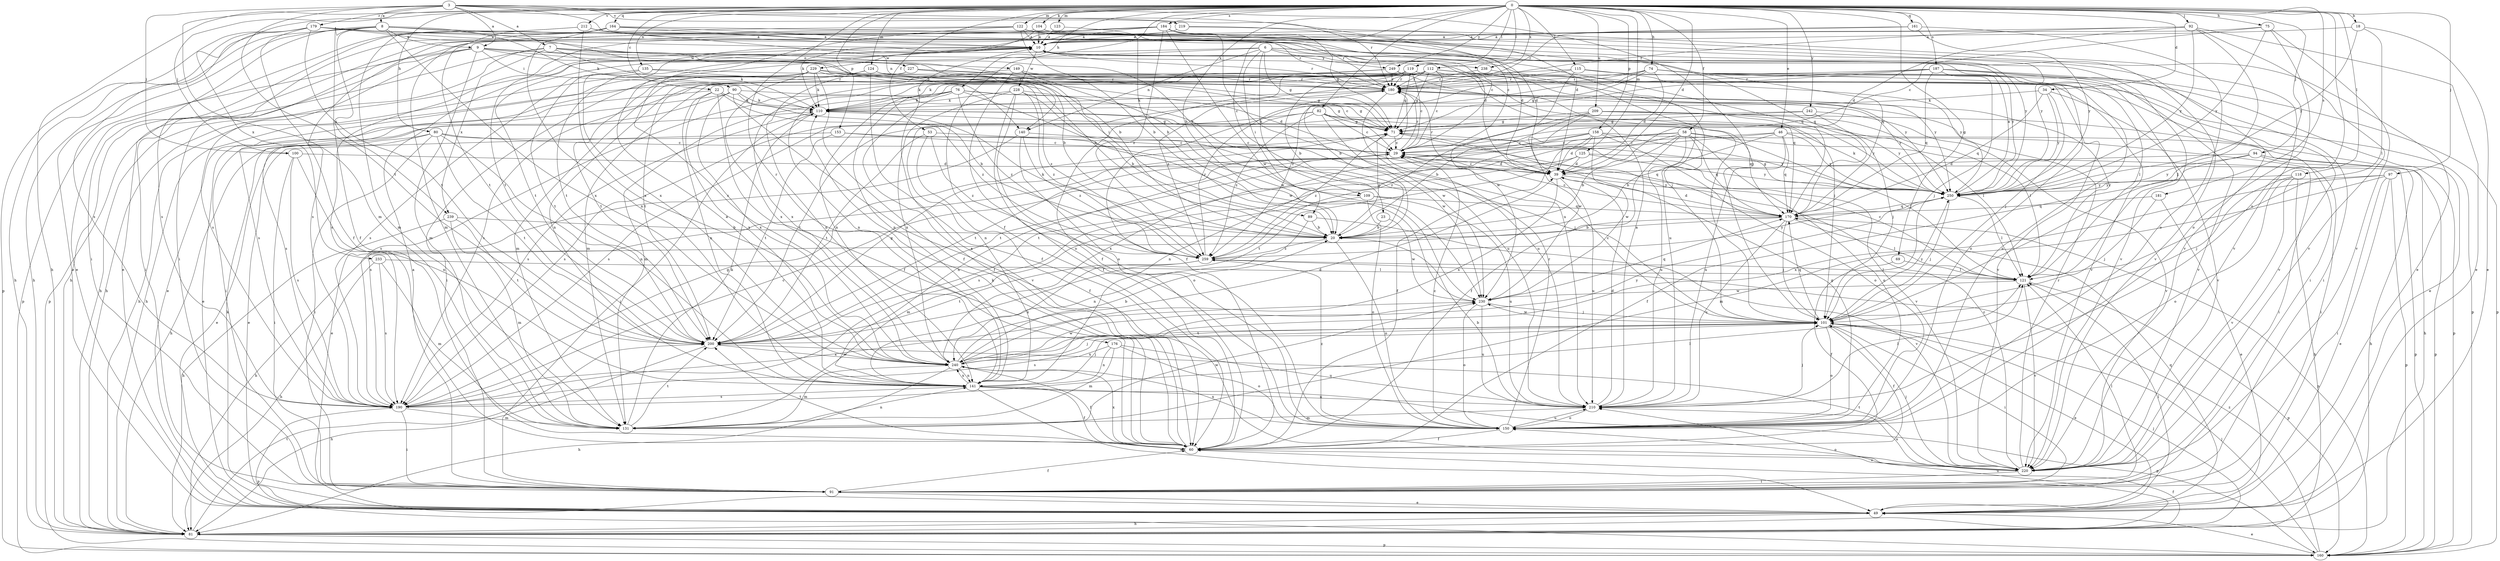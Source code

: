 strict digraph  {
0;
3;
6;
7;
8;
9;
10;
18;
20;
22;
23;
29;
34;
39;
46;
49;
53;
58;
60;
69;
71;
74;
75;
76;
80;
81;
82;
89;
90;
91;
92;
94;
97;
100;
101;
104;
109;
110;
112;
115;
118;
119;
121;
122;
123;
124;
125;
131;
135;
140;
141;
149;
150;
153;
158;
160;
161;
164;
170;
176;
179;
180;
181;
184;
187;
190;
200;
209;
210;
212;
219;
220;
227;
228;
229;
230;
233;
238;
239;
240;
242;
249;
250;
259;
0 -> 18  [label=b];
0 -> 20  [label=b];
0 -> 22  [label=c];
0 -> 23  [label=c];
0 -> 34  [label=d];
0 -> 39  [label=d];
0 -> 46  [label=e];
0 -> 53  [label=f];
0 -> 58  [label=f];
0 -> 60  [label=f];
0 -> 69  [label=g];
0 -> 74  [label=h];
0 -> 75  [label=h];
0 -> 76  [label=h];
0 -> 80  [label=h];
0 -> 81  [label=h];
0 -> 82  [label=i];
0 -> 92  [label=j];
0 -> 94  [label=j];
0 -> 97  [label=j];
0 -> 100  [label=j];
0 -> 104  [label=k];
0 -> 112  [label=l];
0 -> 115  [label=l];
0 -> 118  [label=l];
0 -> 119  [label=l];
0 -> 122  [label=m];
0 -> 123  [label=m];
0 -> 124  [label=m];
0 -> 125  [label=m];
0 -> 135  [label=n];
0 -> 153  [label=p];
0 -> 158  [label=p];
0 -> 161  [label=q];
0 -> 164  [label=q];
0 -> 176  [label=r];
0 -> 181  [label=s];
0 -> 184  [label=s];
0 -> 187  [label=s];
0 -> 209  [label=u];
0 -> 210  [label=u];
0 -> 212  [label=v];
0 -> 233  [label=x];
0 -> 238  [label=x];
0 -> 242  [label=y];
0 -> 249  [label=y];
3 -> 7  [label=a];
3 -> 8  [label=a];
3 -> 9  [label=a];
3 -> 39  [label=d];
3 -> 100  [label=j];
3 -> 101  [label=j];
3 -> 131  [label=m];
3 -> 140  [label=n];
3 -> 179  [label=r];
3 -> 180  [label=r];
3 -> 200  [label=t];
3 -> 219  [label=v];
6 -> 71  [label=g];
6 -> 81  [label=h];
6 -> 89  [label=i];
6 -> 101  [label=j];
6 -> 109  [label=k];
6 -> 140  [label=n];
6 -> 200  [label=t];
6 -> 220  [label=v];
6 -> 249  [label=y];
6 -> 250  [label=y];
7 -> 20  [label=b];
7 -> 81  [label=h];
7 -> 109  [label=k];
7 -> 110  [label=k];
7 -> 160  [label=p];
7 -> 238  [label=x];
7 -> 239  [label=x];
8 -> 9  [label=a];
8 -> 29  [label=c];
8 -> 49  [label=e];
8 -> 60  [label=f];
8 -> 81  [label=h];
8 -> 110  [label=k];
8 -> 140  [label=n];
8 -> 190  [label=s];
8 -> 220  [label=v];
8 -> 239  [label=x];
8 -> 240  [label=x];
9 -> 20  [label=b];
9 -> 89  [label=i];
9 -> 90  [label=i];
9 -> 91  [label=i];
9 -> 131  [label=m];
9 -> 149  [label=o];
9 -> 160  [label=p];
9 -> 190  [label=s];
9 -> 227  [label=w];
10 -> 180  [label=r];
10 -> 190  [label=s];
10 -> 200  [label=t];
10 -> 220  [label=v];
10 -> 228  [label=w];
10 -> 229  [label=w];
18 -> 10  [label=a];
18 -> 49  [label=e];
18 -> 121  [label=l];
18 -> 250  [label=y];
20 -> 71  [label=g];
20 -> 110  [label=k];
20 -> 150  [label=o];
20 -> 259  [label=z];
22 -> 49  [label=e];
22 -> 60  [label=f];
22 -> 110  [label=k];
22 -> 141  [label=n];
22 -> 240  [label=x];
22 -> 259  [label=z];
23 -> 20  [label=b];
23 -> 230  [label=w];
29 -> 39  [label=d];
29 -> 49  [label=e];
29 -> 141  [label=n];
29 -> 180  [label=r];
34 -> 101  [label=j];
34 -> 110  [label=k];
34 -> 170  [label=q];
34 -> 220  [label=v];
34 -> 250  [label=y];
39 -> 29  [label=c];
39 -> 180  [label=r];
39 -> 210  [label=u];
39 -> 240  [label=x];
39 -> 250  [label=y];
46 -> 20  [label=b];
46 -> 29  [label=c];
46 -> 81  [label=h];
46 -> 170  [label=q];
46 -> 200  [label=t];
46 -> 210  [label=u];
46 -> 250  [label=y];
49 -> 81  [label=h];
49 -> 110  [label=k];
49 -> 121  [label=l];
49 -> 170  [label=q];
53 -> 29  [label=c];
53 -> 60  [label=f];
53 -> 200  [label=t];
53 -> 259  [label=z];
58 -> 20  [label=b];
58 -> 29  [label=c];
58 -> 60  [label=f];
58 -> 91  [label=i];
58 -> 121  [label=l];
58 -> 141  [label=n];
58 -> 150  [label=o];
58 -> 170  [label=q];
58 -> 200  [label=t];
58 -> 210  [label=u];
60 -> 10  [label=a];
60 -> 110  [label=k];
60 -> 200  [label=t];
60 -> 220  [label=v];
60 -> 240  [label=x];
69 -> 60  [label=f];
69 -> 121  [label=l];
71 -> 29  [label=c];
71 -> 170  [label=q];
71 -> 259  [label=z];
74 -> 20  [label=b];
74 -> 39  [label=d];
74 -> 60  [label=f];
74 -> 71  [label=g];
74 -> 91  [label=i];
74 -> 121  [label=l];
74 -> 150  [label=o];
74 -> 180  [label=r];
74 -> 220  [label=v];
75 -> 10  [label=a];
75 -> 29  [label=c];
75 -> 150  [label=o];
75 -> 220  [label=v];
75 -> 250  [label=y];
76 -> 60  [label=f];
76 -> 71  [label=g];
76 -> 110  [label=k];
76 -> 131  [label=m];
76 -> 190  [label=s];
76 -> 210  [label=u];
76 -> 230  [label=w];
76 -> 259  [label=z];
80 -> 29  [label=c];
80 -> 49  [label=e];
80 -> 81  [label=h];
80 -> 91  [label=i];
80 -> 101  [label=j];
80 -> 141  [label=n];
80 -> 200  [label=t];
81 -> 60  [label=f];
81 -> 101  [label=j];
81 -> 160  [label=p];
81 -> 200  [label=t];
81 -> 210  [label=u];
82 -> 29  [label=c];
82 -> 71  [label=g];
82 -> 121  [label=l];
82 -> 190  [label=s];
82 -> 200  [label=t];
82 -> 230  [label=w];
82 -> 250  [label=y];
82 -> 259  [label=z];
89 -> 20  [label=b];
89 -> 141  [label=n];
89 -> 220  [label=v];
90 -> 20  [label=b];
90 -> 71  [label=g];
90 -> 91  [label=i];
90 -> 110  [label=k];
90 -> 190  [label=s];
90 -> 220  [label=v];
90 -> 240  [label=x];
91 -> 10  [label=a];
91 -> 49  [label=e];
91 -> 60  [label=f];
91 -> 121  [label=l];
92 -> 10  [label=a];
92 -> 39  [label=d];
92 -> 49  [label=e];
92 -> 101  [label=j];
92 -> 180  [label=r];
92 -> 220  [label=v];
92 -> 250  [label=y];
94 -> 39  [label=d];
94 -> 60  [label=f];
94 -> 81  [label=h];
94 -> 160  [label=p];
94 -> 250  [label=y];
97 -> 49  [label=e];
97 -> 91  [label=i];
97 -> 131  [label=m];
97 -> 160  [label=p];
97 -> 240  [label=x];
97 -> 250  [label=y];
100 -> 39  [label=d];
100 -> 91  [label=i];
100 -> 141  [label=n];
100 -> 190  [label=s];
101 -> 29  [label=c];
101 -> 49  [label=e];
101 -> 60  [label=f];
101 -> 91  [label=i];
101 -> 150  [label=o];
101 -> 170  [label=q];
101 -> 190  [label=s];
101 -> 200  [label=t];
101 -> 230  [label=w];
101 -> 250  [label=y];
104 -> 10  [label=a];
104 -> 49  [label=e];
104 -> 81  [label=h];
104 -> 110  [label=k];
104 -> 250  [label=y];
109 -> 131  [label=m];
109 -> 150  [label=o];
109 -> 170  [label=q];
109 -> 210  [label=u];
110 -> 71  [label=g];
110 -> 91  [label=i];
110 -> 170  [label=q];
110 -> 190  [label=s];
112 -> 29  [label=c];
112 -> 71  [label=g];
112 -> 91  [label=i];
112 -> 101  [label=j];
112 -> 110  [label=k];
112 -> 141  [label=n];
112 -> 180  [label=r];
112 -> 190  [label=s];
112 -> 210  [label=u];
112 -> 259  [label=z];
115 -> 49  [label=e];
115 -> 141  [label=n];
115 -> 180  [label=r];
115 -> 230  [label=w];
115 -> 250  [label=y];
118 -> 81  [label=h];
118 -> 101  [label=j];
118 -> 150  [label=o];
118 -> 220  [label=v];
118 -> 250  [label=y];
119 -> 20  [label=b];
119 -> 29  [label=c];
119 -> 60  [label=f];
119 -> 71  [label=g];
119 -> 110  [label=k];
119 -> 141  [label=n];
119 -> 150  [label=o];
119 -> 180  [label=r];
119 -> 200  [label=t];
119 -> 250  [label=y];
121 -> 29  [label=c];
121 -> 160  [label=p];
121 -> 180  [label=r];
121 -> 220  [label=v];
121 -> 230  [label=w];
122 -> 10  [label=a];
122 -> 20  [label=b];
122 -> 29  [label=c];
122 -> 39  [label=d];
122 -> 49  [label=e];
122 -> 180  [label=r];
122 -> 190  [label=s];
122 -> 240  [label=x];
123 -> 10  [label=a];
123 -> 20  [label=b];
124 -> 60  [label=f];
124 -> 71  [label=g];
124 -> 131  [label=m];
124 -> 141  [label=n];
124 -> 180  [label=r];
125 -> 39  [label=d];
125 -> 160  [label=p];
125 -> 190  [label=s];
125 -> 200  [label=t];
125 -> 250  [label=y];
131 -> 110  [label=k];
131 -> 141  [label=n];
131 -> 200  [label=t];
131 -> 230  [label=w];
135 -> 180  [label=r];
135 -> 190  [label=s];
135 -> 200  [label=t];
135 -> 220  [label=v];
140 -> 29  [label=c];
140 -> 150  [label=o];
140 -> 190  [label=s];
140 -> 259  [label=z];
141 -> 10  [label=a];
141 -> 49  [label=e];
141 -> 60  [label=f];
141 -> 101  [label=j];
141 -> 160  [label=p];
141 -> 190  [label=s];
141 -> 210  [label=u];
141 -> 240  [label=x];
149 -> 141  [label=n];
149 -> 150  [label=o];
149 -> 180  [label=r];
149 -> 220  [label=v];
149 -> 230  [label=w];
150 -> 29  [label=c];
150 -> 60  [label=f];
150 -> 71  [label=g];
150 -> 180  [label=r];
150 -> 210  [label=u];
150 -> 240  [label=x];
150 -> 259  [label=z];
153 -> 29  [label=c];
153 -> 49  [label=e];
153 -> 200  [label=t];
153 -> 220  [label=v];
158 -> 29  [label=c];
158 -> 39  [label=d];
158 -> 60  [label=f];
158 -> 91  [label=i];
158 -> 150  [label=o];
158 -> 200  [label=t];
158 -> 230  [label=w];
158 -> 240  [label=x];
158 -> 250  [label=y];
160 -> 49  [label=e];
160 -> 101  [label=j];
160 -> 259  [label=z];
161 -> 10  [label=a];
161 -> 150  [label=o];
161 -> 180  [label=r];
161 -> 250  [label=y];
164 -> 10  [label=a];
164 -> 91  [label=i];
164 -> 141  [label=n];
164 -> 180  [label=r];
164 -> 200  [label=t];
164 -> 250  [label=y];
170 -> 20  [label=b];
170 -> 29  [label=c];
170 -> 39  [label=d];
170 -> 81  [label=h];
170 -> 101  [label=j];
170 -> 121  [label=l];
170 -> 160  [label=p];
170 -> 210  [label=u];
176 -> 131  [label=m];
176 -> 141  [label=n];
176 -> 150  [label=o];
176 -> 210  [label=u];
176 -> 240  [label=x];
179 -> 10  [label=a];
179 -> 20  [label=b];
179 -> 39  [label=d];
179 -> 60  [label=f];
179 -> 81  [label=h];
179 -> 160  [label=p];
179 -> 170  [label=q];
179 -> 190  [label=s];
179 -> 200  [label=t];
180 -> 110  [label=k];
180 -> 141  [label=n];
180 -> 230  [label=w];
180 -> 250  [label=y];
181 -> 49  [label=e];
181 -> 101  [label=j];
181 -> 170  [label=q];
184 -> 10  [label=a];
184 -> 71  [label=g];
184 -> 131  [label=m];
184 -> 170  [label=q];
184 -> 200  [label=t];
184 -> 210  [label=u];
184 -> 230  [label=w];
184 -> 240  [label=x];
184 -> 259  [label=z];
187 -> 101  [label=j];
187 -> 121  [label=l];
187 -> 131  [label=m];
187 -> 160  [label=p];
187 -> 170  [label=q];
187 -> 180  [label=r];
187 -> 220  [label=v];
187 -> 259  [label=z];
190 -> 29  [label=c];
190 -> 71  [label=g];
190 -> 91  [label=i];
190 -> 121  [label=l];
190 -> 131  [label=m];
190 -> 160  [label=p];
190 -> 230  [label=w];
200 -> 71  [label=g];
200 -> 81  [label=h];
200 -> 240  [label=x];
209 -> 20  [label=b];
209 -> 71  [label=g];
209 -> 121  [label=l];
209 -> 160  [label=p];
209 -> 230  [label=w];
209 -> 250  [label=y];
209 -> 259  [label=z];
210 -> 10  [label=a];
210 -> 20  [label=b];
210 -> 39  [label=d];
210 -> 101  [label=j];
210 -> 121  [label=l];
210 -> 131  [label=m];
210 -> 150  [label=o];
212 -> 10  [label=a];
212 -> 49  [label=e];
212 -> 131  [label=m];
212 -> 170  [label=q];
212 -> 240  [label=x];
219 -> 10  [label=a];
219 -> 39  [label=d];
219 -> 91  [label=i];
219 -> 220  [label=v];
220 -> 29  [label=c];
220 -> 91  [label=i];
220 -> 101  [label=j];
220 -> 150  [label=o];
220 -> 180  [label=r];
220 -> 200  [label=t];
220 -> 210  [label=u];
227 -> 29  [label=c];
227 -> 39  [label=d];
227 -> 49  [label=e];
227 -> 180  [label=r];
227 -> 190  [label=s];
228 -> 20  [label=b];
228 -> 60  [label=f];
228 -> 110  [label=k];
228 -> 150  [label=o];
228 -> 210  [label=u];
228 -> 240  [label=x];
228 -> 259  [label=z];
229 -> 60  [label=f];
229 -> 81  [label=h];
229 -> 91  [label=i];
229 -> 110  [label=k];
229 -> 180  [label=r];
229 -> 200  [label=t];
229 -> 240  [label=x];
229 -> 250  [label=y];
229 -> 259  [label=z];
230 -> 101  [label=j];
230 -> 150  [label=o];
230 -> 170  [label=q];
230 -> 210  [label=u];
233 -> 81  [label=h];
233 -> 121  [label=l];
233 -> 131  [label=m];
233 -> 190  [label=s];
238 -> 101  [label=j];
238 -> 180  [label=r];
239 -> 20  [label=b];
239 -> 81  [label=h];
239 -> 131  [label=m];
239 -> 200  [label=t];
240 -> 20  [label=b];
240 -> 39  [label=d];
240 -> 60  [label=f];
240 -> 81  [label=h];
240 -> 101  [label=j];
240 -> 131  [label=m];
240 -> 141  [label=n];
240 -> 230  [label=w];
240 -> 250  [label=y];
242 -> 71  [label=g];
242 -> 101  [label=j];
242 -> 190  [label=s];
242 -> 220  [label=v];
249 -> 81  [label=h];
249 -> 160  [label=p];
249 -> 170  [label=q];
249 -> 180  [label=r];
249 -> 240  [label=x];
250 -> 10  [label=a];
250 -> 71  [label=g];
250 -> 101  [label=j];
250 -> 110  [label=k];
250 -> 121  [label=l];
250 -> 170  [label=q];
259 -> 121  [label=l];
259 -> 180  [label=r];
259 -> 200  [label=t];
259 -> 240  [label=x];
259 -> 250  [label=y];
}
